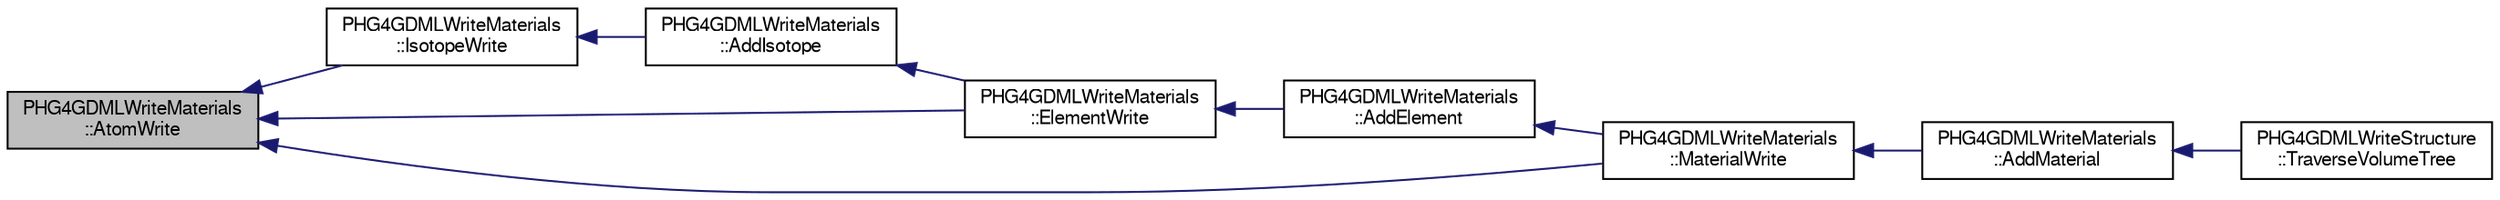digraph "PHG4GDMLWriteMaterials::AtomWrite"
{
  bgcolor="transparent";
  edge [fontname="FreeSans",fontsize="10",labelfontname="FreeSans",labelfontsize="10"];
  node [fontname="FreeSans",fontsize="10",shape=record];
  rankdir="LR";
  Node1 [label="PHG4GDMLWriteMaterials\l::AtomWrite",height=0.2,width=0.4,color="black", fillcolor="grey75", style="filled" fontcolor="black"];
  Node1 -> Node2 [dir="back",color="midnightblue",fontsize="10",style="solid",fontname="FreeSans"];
  Node2 [label="PHG4GDMLWriteMaterials\l::ElementWrite",height=0.2,width=0.4,color="black",URL="$d3/d04/classPHG4GDMLWriteMaterials.html#a97d49d5aecdd2f3b9092433b3f51a1a1"];
  Node2 -> Node3 [dir="back",color="midnightblue",fontsize="10",style="solid",fontname="FreeSans"];
  Node3 [label="PHG4GDMLWriteMaterials\l::AddElement",height=0.2,width=0.4,color="black",URL="$d3/d04/classPHG4GDMLWriteMaterials.html#aefdb9e07e1d9da07562125baeb0d0447"];
  Node3 -> Node4 [dir="back",color="midnightblue",fontsize="10",style="solid",fontname="FreeSans"];
  Node4 [label="PHG4GDMLWriteMaterials\l::MaterialWrite",height=0.2,width=0.4,color="black",URL="$d3/d04/classPHG4GDMLWriteMaterials.html#a24dff32470666c766f8e697a00247b74"];
  Node4 -> Node5 [dir="back",color="midnightblue",fontsize="10",style="solid",fontname="FreeSans"];
  Node5 [label="PHG4GDMLWriteMaterials\l::AddMaterial",height=0.2,width=0.4,color="black",URL="$d3/d04/classPHG4GDMLWriteMaterials.html#a02dfefd1f4b0aa2c122952dc4ebc1a87"];
  Node5 -> Node6 [dir="back",color="midnightblue",fontsize="10",style="solid",fontname="FreeSans"];
  Node6 [label="PHG4GDMLWriteStructure\l::TraverseVolumeTree",height=0.2,width=0.4,color="black",URL="$d2/d72/classPHG4GDMLWriteStructure.html#a957c6f2d283732660e3eb9c41b982048"];
  Node1 -> Node7 [dir="back",color="midnightblue",fontsize="10",style="solid",fontname="FreeSans"];
  Node7 [label="PHG4GDMLWriteMaterials\l::IsotopeWrite",height=0.2,width=0.4,color="black",URL="$d3/d04/classPHG4GDMLWriteMaterials.html#aa0d10ca2e27a001a06119f52a98da621"];
  Node7 -> Node8 [dir="back",color="midnightblue",fontsize="10",style="solid",fontname="FreeSans"];
  Node8 [label="PHG4GDMLWriteMaterials\l::AddIsotope",height=0.2,width=0.4,color="black",URL="$d3/d04/classPHG4GDMLWriteMaterials.html#afa5d6506fda575a7ebe232b35eac3412"];
  Node8 -> Node2 [dir="back",color="midnightblue",fontsize="10",style="solid",fontname="FreeSans"];
  Node1 -> Node4 [dir="back",color="midnightblue",fontsize="10",style="solid",fontname="FreeSans"];
}
